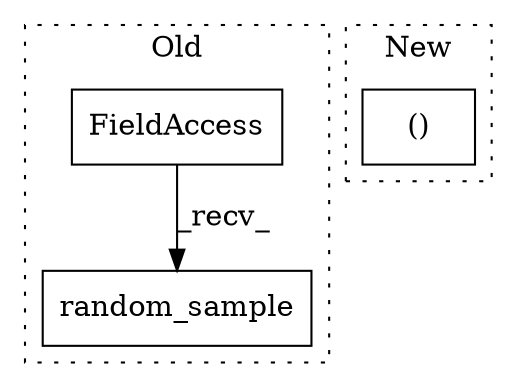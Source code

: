 digraph G {
subgraph cluster0 {
1 [label="random_sample" a="32" s="4953,5000" l="21,2" shape="box"];
3 [label="FieldAccess" a="22" s="4940" l="12" shape="box"];
label = "Old";
style="dotted";
}
subgraph cluster1 {
2 [label="()" a="106" s="5625" l="50" shape="box"];
label = "New";
style="dotted";
}
3 -> 1 [label="_recv_"];
}